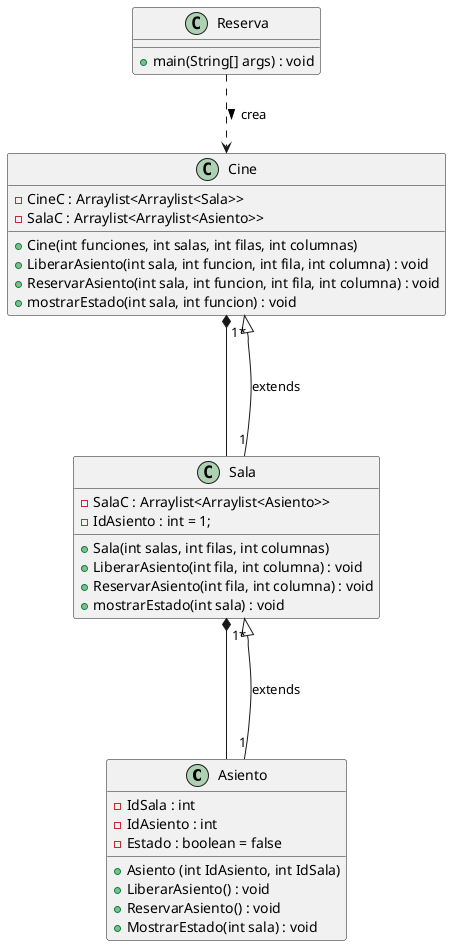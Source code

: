 @startuml Sistema de reservas para cine

class Asiento {
    - IdSala : int
    - IdAsiento : int
    - Estado : boolean = false
    + Asiento (int IdAsiento, int IdSala)
    + LiberarAsiento() : void
    + ReservarAsiento() : void
    + MostrarEstado(int sala) : void
}

class Sala{
    - SalaC : Arraylist<Arraylist<Asiento>>
    - IdAsiento : int = 1;
    + Sala(int salas, int filas, int columnas)
    + LiberarAsiento(int fila, int columna) : void
    + ReservarAsiento(int fila, int columna) : void
    + mostrarEstado(int sala) : void
}

class Cine{
    - CineC : Arraylist<Arraylist<Sala>>
    - SalaC : Arraylist<Arraylist<Asiento>>
    + Cine(int funciones, int salas, int filas, int columnas)
    + LiberarAsiento(int sala, int funcion, int fila, int columna) : void
    + ReservarAsiento(int sala, int funcion, int fila, int columna) : void
    + mostrarEstado(int sala, int funcion) : void
}

class Reserva {
    + main(String[] args) : void
}

Cine *--- Sala
Sala *--- Asiento
Sala "1*" <|-- "1" Asiento : extends
Cine "1*" <|-- "1" Sala : extends
Reserva ..> Cine : crea >

@enduml